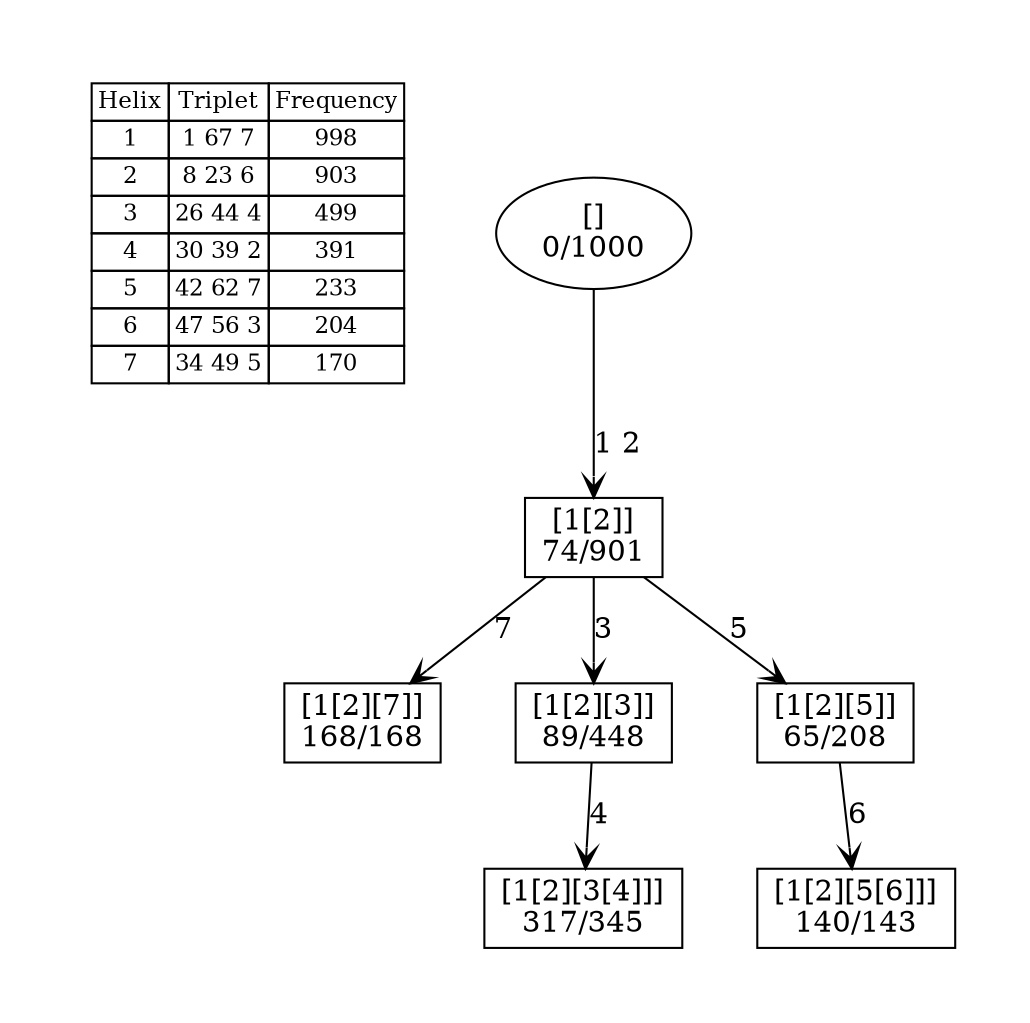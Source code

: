 digraph G {
	pad = 0.5;
	nodesep = 0.5;
"legend" [label = < <table border="0" cellborder="1" cellspacing="0"><tr><td>Helix</td><td>Triplet</td><td>Frequency</td></tr>
<tr><td>1</td><td>1 67 7</td><td>998</td></tr>
<tr><td>2</td><td>8 23 6</td><td>903</td></tr>
<tr><td>3</td><td>26 44 4</td><td>499</td></tr>
<tr><td>4</td><td>30 39 2</td><td>391</td></tr>
<tr><td>5</td><td>42 62 7</td><td>233</td></tr>
<tr><td>6</td><td>47 56 3</td><td>204</td></tr>
<tr><td>7</td><td>34 49 5</td><td>170</td></tr>
</table>>, shape = plaintext, fontsize=11];
"1 2 3 4 " [shape = box];
"1 2 7 " [shape = box];
"1 2 5 6 " [shape = box];
"1 2 3 " [shape = box];
"1 2 " [shape = box];
"1 2 5 " [shape = box];
"1 2 3 4 " [label = "[1[2][3[4]]]\n317/345"];
"1 2 7 " [label = "[1[2][7]]\n168/168"];
"1 2 5 6 " [label = "[1[2][5[6]]]\n140/143"];
"1 2 3 " [label = "[1[2][3]]\n89/448"];
"1 2 " [label = "[1[2]]\n74/901"];
"1 2 5 " [label = "[1[2][5]]\n65/208"];
"" [label = "[]\n0/1000"];
"1 2 3 " -> "1 2 3 4 " [label = "4 ", arrowhead = vee];
"1 2 " -> "1 2 7 " [label = "7 ", arrowhead = vee];
"1 2 " -> "1 2 3 " [label = "3 ", arrowhead = vee];
"1 2 " -> "1 2 5 " [label = "5 ", arrowhead = vee];
"1 2 5 " -> "1 2 5 6 " [label = "6 ", arrowhead = vee];
"" -> "1 2 " [label = "1 2 ", arrowhead = vee];
}